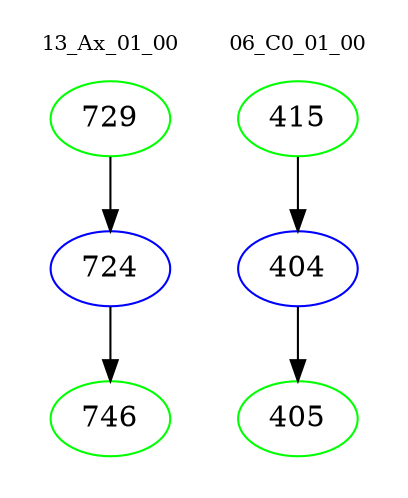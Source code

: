 digraph{
subgraph cluster_0 {
color = white
label = "13_Ax_01_00";
fontsize=10;
T0_729 [label="729", color="green"]
T0_729 -> T0_724 [color="black"]
T0_724 [label="724", color="blue"]
T0_724 -> T0_746 [color="black"]
T0_746 [label="746", color="green"]
}
subgraph cluster_1 {
color = white
label = "06_C0_01_00";
fontsize=10;
T1_415 [label="415", color="green"]
T1_415 -> T1_404 [color="black"]
T1_404 [label="404", color="blue"]
T1_404 -> T1_405 [color="black"]
T1_405 [label="405", color="green"]
}
}
